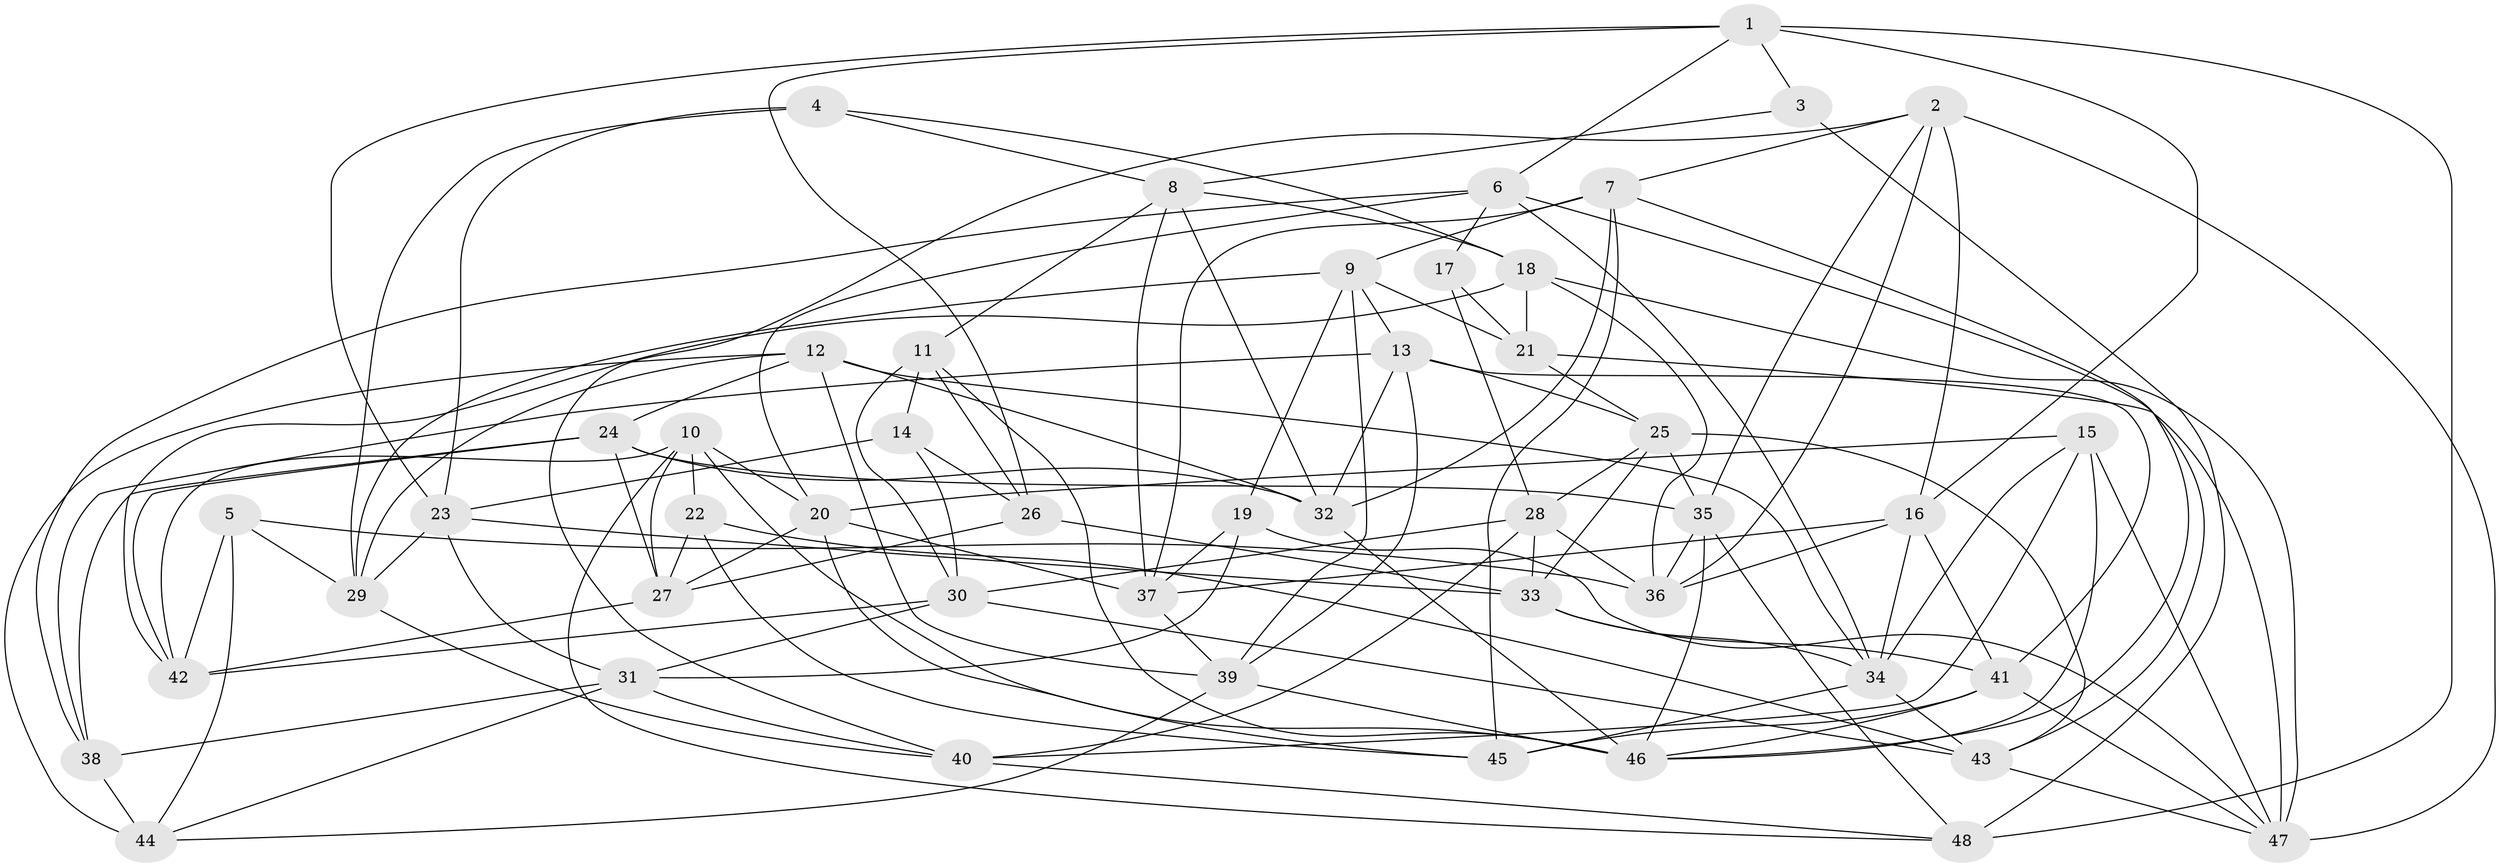 // original degree distribution, {4: 1.0}
// Generated by graph-tools (version 1.1) at 2025/50/03/09/25 03:50:46]
// undirected, 48 vertices, 134 edges
graph export_dot {
graph [start="1"]
  node [color=gray90,style=filled];
  1;
  2;
  3;
  4;
  5;
  6;
  7;
  8;
  9;
  10;
  11;
  12;
  13;
  14;
  15;
  16;
  17;
  18;
  19;
  20;
  21;
  22;
  23;
  24;
  25;
  26;
  27;
  28;
  29;
  30;
  31;
  32;
  33;
  34;
  35;
  36;
  37;
  38;
  39;
  40;
  41;
  42;
  43;
  44;
  45;
  46;
  47;
  48;
  1 -- 3 [weight=1.0];
  1 -- 6 [weight=1.0];
  1 -- 16 [weight=1.0];
  1 -- 23 [weight=1.0];
  1 -- 26 [weight=1.0];
  1 -- 48 [weight=1.0];
  2 -- 7 [weight=1.0];
  2 -- 16 [weight=1.0];
  2 -- 35 [weight=1.0];
  2 -- 36 [weight=1.0];
  2 -- 40 [weight=1.0];
  2 -- 47 [weight=1.0];
  3 -- 8 [weight=1.0];
  3 -- 48 [weight=2.0];
  4 -- 8 [weight=1.0];
  4 -- 18 [weight=1.0];
  4 -- 23 [weight=1.0];
  4 -- 29 [weight=1.0];
  5 -- 29 [weight=1.0];
  5 -- 36 [weight=1.0];
  5 -- 42 [weight=1.0];
  5 -- 44 [weight=1.0];
  6 -- 17 [weight=1.0];
  6 -- 20 [weight=1.0];
  6 -- 34 [weight=1.0];
  6 -- 38 [weight=1.0];
  6 -- 43 [weight=1.0];
  7 -- 9 [weight=1.0];
  7 -- 32 [weight=1.0];
  7 -- 37 [weight=1.0];
  7 -- 45 [weight=1.0];
  7 -- 46 [weight=1.0];
  8 -- 11 [weight=1.0];
  8 -- 18 [weight=1.0];
  8 -- 32 [weight=1.0];
  8 -- 37 [weight=1.0];
  9 -- 13 [weight=1.0];
  9 -- 19 [weight=1.0];
  9 -- 21 [weight=1.0];
  9 -- 29 [weight=1.0];
  9 -- 39 [weight=1.0];
  10 -- 20 [weight=1.0];
  10 -- 22 [weight=1.0];
  10 -- 27 [weight=1.0];
  10 -- 42 [weight=1.0];
  10 -- 46 [weight=1.0];
  10 -- 48 [weight=1.0];
  11 -- 14 [weight=1.0];
  11 -- 26 [weight=2.0];
  11 -- 30 [weight=1.0];
  11 -- 46 [weight=1.0];
  12 -- 24 [weight=1.0];
  12 -- 29 [weight=1.0];
  12 -- 32 [weight=1.0];
  12 -- 34 [weight=1.0];
  12 -- 39 [weight=1.0];
  12 -- 44 [weight=1.0];
  13 -- 25 [weight=1.0];
  13 -- 32 [weight=1.0];
  13 -- 38 [weight=1.0];
  13 -- 39 [weight=1.0];
  13 -- 41 [weight=1.0];
  14 -- 23 [weight=1.0];
  14 -- 26 [weight=1.0];
  14 -- 30 [weight=1.0];
  15 -- 20 [weight=1.0];
  15 -- 34 [weight=1.0];
  15 -- 40 [weight=1.0];
  15 -- 46 [weight=1.0];
  15 -- 47 [weight=2.0];
  16 -- 34 [weight=1.0];
  16 -- 36 [weight=1.0];
  16 -- 37 [weight=1.0];
  16 -- 41 [weight=1.0];
  17 -- 21 [weight=2.0];
  17 -- 28 [weight=1.0];
  18 -- 21 [weight=1.0];
  18 -- 36 [weight=1.0];
  18 -- 42 [weight=1.0];
  18 -- 47 [weight=1.0];
  19 -- 31 [weight=1.0];
  19 -- 37 [weight=1.0];
  19 -- 47 [weight=1.0];
  20 -- 27 [weight=1.0];
  20 -- 37 [weight=1.0];
  20 -- 45 [weight=1.0];
  21 -- 25 [weight=1.0];
  21 -- 47 [weight=1.0];
  22 -- 27 [weight=1.0];
  22 -- 43 [weight=1.0];
  22 -- 45 [weight=1.0];
  23 -- 29 [weight=1.0];
  23 -- 31 [weight=1.0];
  23 -- 33 [weight=1.0];
  24 -- 27 [weight=1.0];
  24 -- 32 [weight=1.0];
  24 -- 35 [weight=1.0];
  24 -- 38 [weight=1.0];
  24 -- 42 [weight=1.0];
  25 -- 28 [weight=1.0];
  25 -- 33 [weight=1.0];
  25 -- 35 [weight=1.0];
  25 -- 43 [weight=1.0];
  26 -- 27 [weight=1.0];
  26 -- 33 [weight=1.0];
  27 -- 42 [weight=1.0];
  28 -- 30 [weight=1.0];
  28 -- 33 [weight=1.0];
  28 -- 36 [weight=1.0];
  28 -- 40 [weight=1.0];
  29 -- 40 [weight=1.0];
  30 -- 31 [weight=1.0];
  30 -- 42 [weight=1.0];
  30 -- 43 [weight=1.0];
  31 -- 38 [weight=1.0];
  31 -- 40 [weight=1.0];
  31 -- 44 [weight=1.0];
  32 -- 46 [weight=1.0];
  33 -- 34 [weight=1.0];
  33 -- 41 [weight=1.0];
  34 -- 43 [weight=1.0];
  34 -- 45 [weight=2.0];
  35 -- 36 [weight=1.0];
  35 -- 46 [weight=1.0];
  35 -- 48 [weight=1.0];
  37 -- 39 [weight=1.0];
  38 -- 44 [weight=2.0];
  39 -- 44 [weight=1.0];
  39 -- 46 [weight=1.0];
  40 -- 48 [weight=1.0];
  41 -- 45 [weight=1.0];
  41 -- 46 [weight=1.0];
  41 -- 47 [weight=1.0];
  43 -- 47 [weight=1.0];
}
